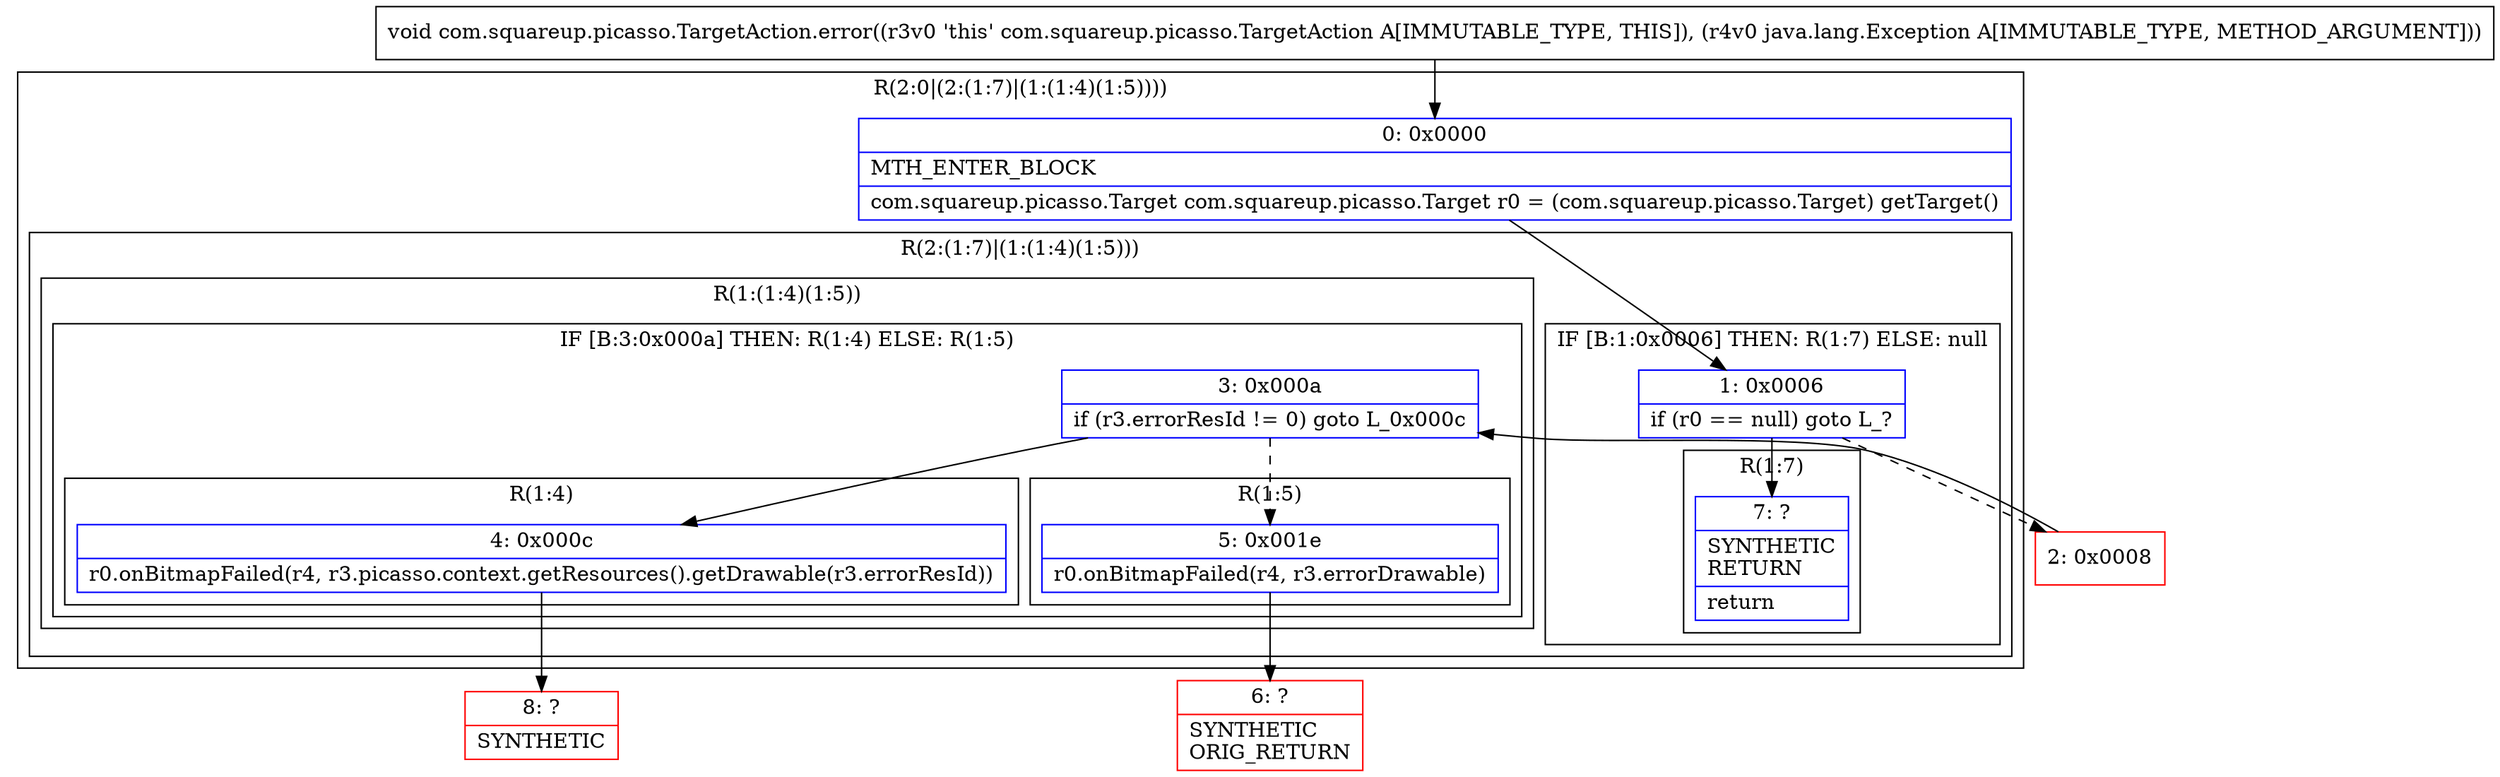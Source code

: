 digraph "CFG forcom.squareup.picasso.TargetAction.error(Ljava\/lang\/Exception;)V" {
subgraph cluster_Region_772488187 {
label = "R(2:0|(2:(1:7)|(1:(1:4)(1:5))))";
node [shape=record,color=blue];
Node_0 [shape=record,label="{0\:\ 0x0000|MTH_ENTER_BLOCK\l|com.squareup.picasso.Target com.squareup.picasso.Target r0 = (com.squareup.picasso.Target) getTarget()\l}"];
subgraph cluster_Region_230957662 {
label = "R(2:(1:7)|(1:(1:4)(1:5)))";
node [shape=record,color=blue];
subgraph cluster_IfRegion_1575986506 {
label = "IF [B:1:0x0006] THEN: R(1:7) ELSE: null";
node [shape=record,color=blue];
Node_1 [shape=record,label="{1\:\ 0x0006|if (r0 == null) goto L_?\l}"];
subgraph cluster_Region_1913481055 {
label = "R(1:7)";
node [shape=record,color=blue];
Node_7 [shape=record,label="{7\:\ ?|SYNTHETIC\lRETURN\l|return\l}"];
}
}
subgraph cluster_Region_744302988 {
label = "R(1:(1:4)(1:5))";
node [shape=record,color=blue];
subgraph cluster_IfRegion_443977418 {
label = "IF [B:3:0x000a] THEN: R(1:4) ELSE: R(1:5)";
node [shape=record,color=blue];
Node_3 [shape=record,label="{3\:\ 0x000a|if (r3.errorResId != 0) goto L_0x000c\l}"];
subgraph cluster_Region_1961265758 {
label = "R(1:4)";
node [shape=record,color=blue];
Node_4 [shape=record,label="{4\:\ 0x000c|r0.onBitmapFailed(r4, r3.picasso.context.getResources().getDrawable(r3.errorResId))\l}"];
}
subgraph cluster_Region_129221570 {
label = "R(1:5)";
node [shape=record,color=blue];
Node_5 [shape=record,label="{5\:\ 0x001e|r0.onBitmapFailed(r4, r3.errorDrawable)\l}"];
}
}
}
}
}
Node_2 [shape=record,color=red,label="{2\:\ 0x0008}"];
Node_6 [shape=record,color=red,label="{6\:\ ?|SYNTHETIC\lORIG_RETURN\l}"];
Node_8 [shape=record,color=red,label="{8\:\ ?|SYNTHETIC\l}"];
MethodNode[shape=record,label="{void com.squareup.picasso.TargetAction.error((r3v0 'this' com.squareup.picasso.TargetAction A[IMMUTABLE_TYPE, THIS]), (r4v0 java.lang.Exception A[IMMUTABLE_TYPE, METHOD_ARGUMENT])) }"];
MethodNode -> Node_0;
Node_0 -> Node_1;
Node_1 -> Node_2[style=dashed];
Node_1 -> Node_7;
Node_3 -> Node_4;
Node_3 -> Node_5[style=dashed];
Node_4 -> Node_8;
Node_5 -> Node_6;
Node_2 -> Node_3;
}

